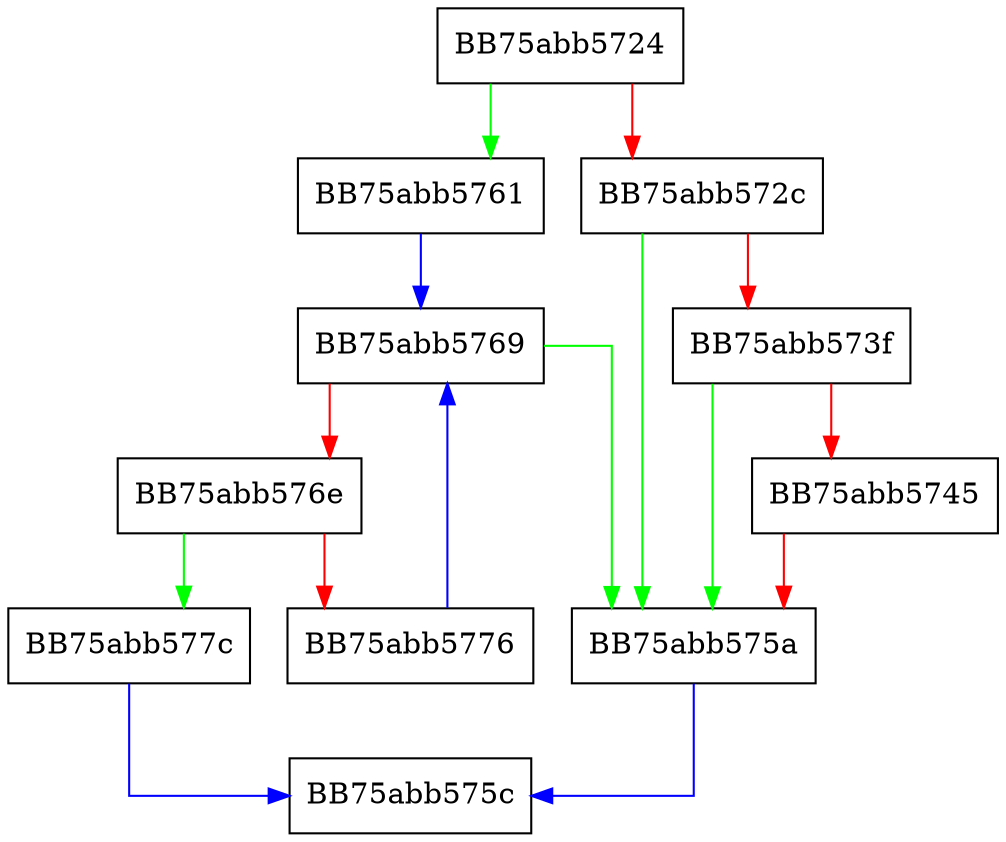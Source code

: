 digraph GetAnchor {
  node [shape="box"];
  graph [splines=ortho];
  BB75abb5724 -> BB75abb5761 [color="green"];
  BB75abb5724 -> BB75abb572c [color="red"];
  BB75abb572c -> BB75abb575a [color="green"];
  BB75abb572c -> BB75abb573f [color="red"];
  BB75abb573f -> BB75abb575a [color="green"];
  BB75abb573f -> BB75abb5745 [color="red"];
  BB75abb5745 -> BB75abb575a [color="red"];
  BB75abb575a -> BB75abb575c [color="blue"];
  BB75abb5761 -> BB75abb5769 [color="blue"];
  BB75abb5769 -> BB75abb575a [color="green"];
  BB75abb5769 -> BB75abb576e [color="red"];
  BB75abb576e -> BB75abb577c [color="green"];
  BB75abb576e -> BB75abb5776 [color="red"];
  BB75abb5776 -> BB75abb5769 [color="blue"];
  BB75abb577c -> BB75abb575c [color="blue"];
}